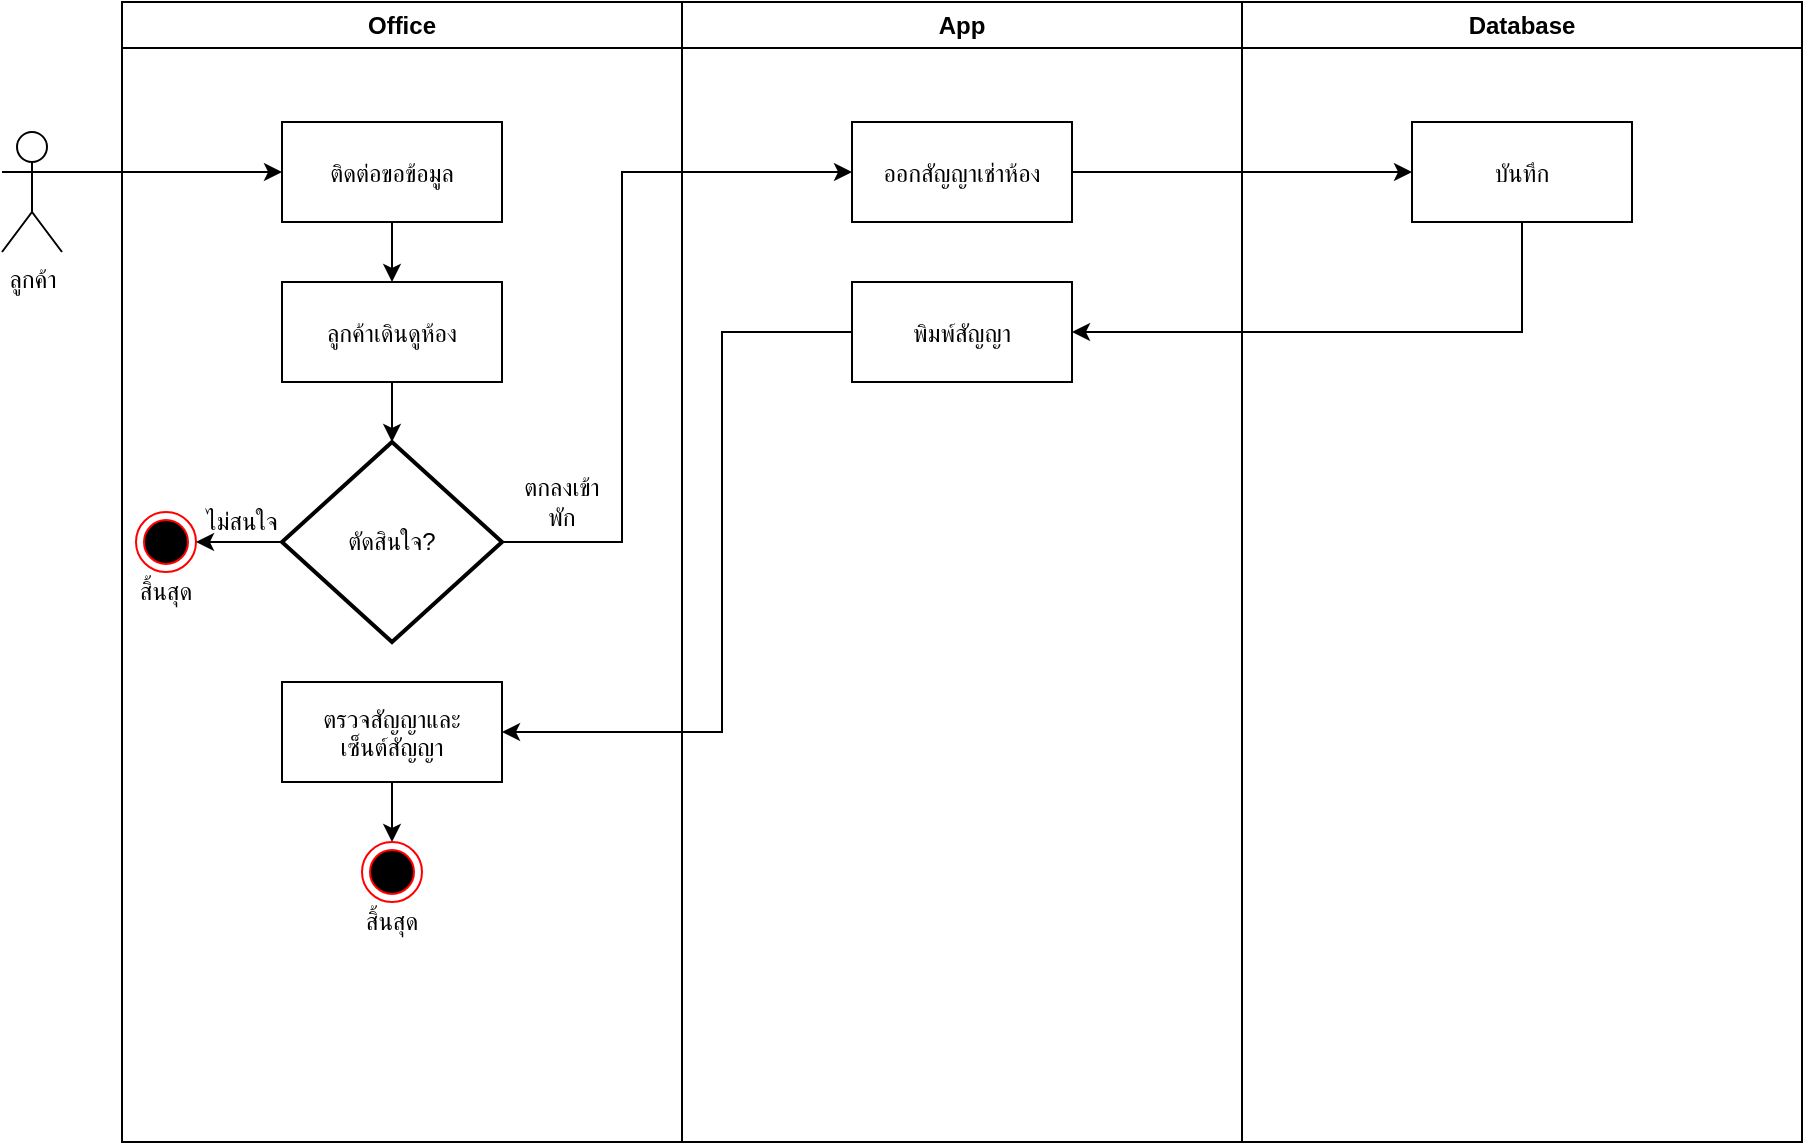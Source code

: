 <mxfile version="13.6.2" type="github">
  <diagram id="OqacN9hPDsrWnDZxKTWF" name="Page-1">
    <mxGraphModel dx="1038" dy="499" grid="1" gridSize="10" guides="1" tooltips="1" connect="1" arrows="1" fold="1" page="1" pageScale="1" pageWidth="850" pageHeight="1100" math="0" shadow="0">
      <root>
        <mxCell id="0" />
        <mxCell id="1" parent="0" />
        <mxCell id="SxcsM_80hhxCfTXgbYMa-65" value="Office" style="swimlane;whiteSpace=wrap;startSize=23;" parent="1" vertex="1">
          <mxGeometry x="80" y="20" width="280" height="570" as="geometry" />
        </mxCell>
        <mxCell id="r6qwCy5xgTZqFK5i09CB-8" style="edgeStyle=orthogonalEdgeStyle;rounded=0;orthogonalLoop=1;jettySize=auto;html=1;exitX=0.5;exitY=1;exitDx=0;exitDy=0;entryX=0.5;entryY=0;entryDx=0;entryDy=0;entryPerimeter=0;" edge="1" parent="SxcsM_80hhxCfTXgbYMa-65" source="SxcsM_80hhxCfTXgbYMa-68" target="r6qwCy5xgTZqFK5i09CB-5">
          <mxGeometry relative="1" as="geometry" />
        </mxCell>
        <mxCell id="SxcsM_80hhxCfTXgbYMa-68" value="ลูกค้าเดินดูห้อง" style="" parent="SxcsM_80hhxCfTXgbYMa-65" vertex="1">
          <mxGeometry x="80" y="140" width="110" height="50" as="geometry" />
        </mxCell>
        <mxCell id="r6qwCy5xgTZqFK5i09CB-7" style="edgeStyle=orthogonalEdgeStyle;rounded=0;orthogonalLoop=1;jettySize=auto;html=1;exitX=0.5;exitY=1;exitDx=0;exitDy=0;entryX=0.5;entryY=0;entryDx=0;entryDy=0;" edge="1" parent="SxcsM_80hhxCfTXgbYMa-65" source="SxcsM_80hhxCfTXgbYMa-103" target="SxcsM_80hhxCfTXgbYMa-68">
          <mxGeometry relative="1" as="geometry" />
        </mxCell>
        <mxCell id="SxcsM_80hhxCfTXgbYMa-103" value="ติดต่อขอข้อมูล" style="" parent="SxcsM_80hhxCfTXgbYMa-65" vertex="1">
          <mxGeometry x="80" y="60" width="110" height="50" as="geometry" />
        </mxCell>
        <mxCell id="SxcsM_80hhxCfTXgbYMa-97" value="" style="ellipse;shape=endState;fillColor=#000000;strokeColor=#ff0000" parent="SxcsM_80hhxCfTXgbYMa-65" vertex="1">
          <mxGeometry x="7" y="255" width="30" height="30" as="geometry" />
        </mxCell>
        <mxCell id="r6qwCy5xgTZqFK5i09CB-13" style="edgeStyle=orthogonalEdgeStyle;rounded=0;orthogonalLoop=1;jettySize=auto;html=1;exitX=0;exitY=0.5;exitDx=0;exitDy=0;exitPerimeter=0;entryX=1;entryY=0.5;entryDx=0;entryDy=0;" edge="1" parent="SxcsM_80hhxCfTXgbYMa-65" source="r6qwCy5xgTZqFK5i09CB-5" target="SxcsM_80hhxCfTXgbYMa-97">
          <mxGeometry relative="1" as="geometry" />
        </mxCell>
        <mxCell id="r6qwCy5xgTZqFK5i09CB-5" value="ตัดสินใจ?" style="strokeWidth=2;html=1;shape=mxgraph.flowchart.decision;whiteSpace=wrap;" vertex="1" parent="SxcsM_80hhxCfTXgbYMa-65">
          <mxGeometry x="80" y="220" width="110" height="100" as="geometry" />
        </mxCell>
        <mxCell id="r6qwCy5xgTZqFK5i09CB-10" value="ไม่สนใจ" style="text;html=1;strokeColor=none;fillColor=none;align=center;verticalAlign=middle;whiteSpace=wrap;rounded=0;" vertex="1" parent="SxcsM_80hhxCfTXgbYMa-65">
          <mxGeometry x="35" y="250" width="50" height="20" as="geometry" />
        </mxCell>
        <mxCell id="r6qwCy5xgTZqFK5i09CB-18" value="ตกลงเข้าพัก" style="text;html=1;strokeColor=none;fillColor=none;align=center;verticalAlign=middle;whiteSpace=wrap;rounded=0;" vertex="1" parent="SxcsM_80hhxCfTXgbYMa-65">
          <mxGeometry x="200" y="240" width="40" height="20" as="geometry" />
        </mxCell>
        <mxCell id="r6qwCy5xgTZqFK5i09CB-25" style="edgeStyle=orthogonalEdgeStyle;rounded=0;orthogonalLoop=1;jettySize=auto;html=1;exitX=0.5;exitY=1;exitDx=0;exitDy=0;entryX=0.5;entryY=0;entryDx=0;entryDy=0;" edge="1" parent="SxcsM_80hhxCfTXgbYMa-65" source="r6qwCy5xgTZqFK5i09CB-21" target="r6qwCy5xgTZqFK5i09CB-24">
          <mxGeometry relative="1" as="geometry" />
        </mxCell>
        <mxCell id="r6qwCy5xgTZqFK5i09CB-21" value="ตรวจสัญญาและ&#xa;เซ็นต์สัญญา" style="" vertex="1" parent="SxcsM_80hhxCfTXgbYMa-65">
          <mxGeometry x="80" y="340" width="110" height="50" as="geometry" />
        </mxCell>
        <mxCell id="r6qwCy5xgTZqFK5i09CB-24" value="" style="ellipse;shape=endState;fillColor=#000000;strokeColor=#ff0000" vertex="1" parent="SxcsM_80hhxCfTXgbYMa-65">
          <mxGeometry x="120" y="420" width="30" height="30" as="geometry" />
        </mxCell>
        <mxCell id="r6qwCy5xgTZqFK5i09CB-26" value="สิ้นสุด" style="text;html=1;strokeColor=none;fillColor=none;align=center;verticalAlign=middle;whiteSpace=wrap;rounded=0;" vertex="1" parent="SxcsM_80hhxCfTXgbYMa-65">
          <mxGeometry x="115" y="450" width="40" height="20" as="geometry" />
        </mxCell>
        <mxCell id="r6qwCy5xgTZqFK5i09CB-27" value="สิ้นสุด" style="text;html=1;strokeColor=none;fillColor=none;align=center;verticalAlign=middle;whiteSpace=wrap;rounded=0;" vertex="1" parent="SxcsM_80hhxCfTXgbYMa-65">
          <mxGeometry x="2" y="285" width="40" height="20" as="geometry" />
        </mxCell>
        <mxCell id="SxcsM_80hhxCfTXgbYMa-74" value="App" style="swimlane;whiteSpace=wrap;startSize=23;" parent="1" vertex="1">
          <mxGeometry x="360" y="20" width="280" height="570" as="geometry" />
        </mxCell>
        <mxCell id="r6qwCy5xgTZqFK5i09CB-12" value="ออกสัญญาเช่าห้อง" style="" vertex="1" parent="SxcsM_80hhxCfTXgbYMa-74">
          <mxGeometry x="85" y="60" width="110" height="50" as="geometry" />
        </mxCell>
        <mxCell id="r6qwCy5xgTZqFK5i09CB-17" value="พิมพ์สัญญา" style="" vertex="1" parent="SxcsM_80hhxCfTXgbYMa-74">
          <mxGeometry x="85" y="140" width="110" height="50" as="geometry" />
        </mxCell>
        <mxCell id="SxcsM_80hhxCfTXgbYMa-93" value="Database" style="swimlane;whiteSpace=wrap" parent="1" vertex="1">
          <mxGeometry x="640" y="20" width="280" height="570" as="geometry" />
        </mxCell>
        <mxCell id="r6qwCy5xgTZqFK5i09CB-15" value="บันทึก" style="" vertex="1" parent="SxcsM_80hhxCfTXgbYMa-93">
          <mxGeometry x="85" y="60" width="110" height="50" as="geometry" />
        </mxCell>
        <mxCell id="SxcsM_80hhxCfTXgbYMa-101" style="edgeStyle=orthogonalEdgeStyle;rounded=0;orthogonalLoop=1;jettySize=auto;html=1;exitX=1;exitY=0.333;exitDx=0;exitDy=0;exitPerimeter=0;entryX=0;entryY=0.5;entryDx=0;entryDy=0;" parent="1" source="SxcsM_80hhxCfTXgbYMa-100" edge="1" target="SxcsM_80hhxCfTXgbYMa-103">
          <mxGeometry relative="1" as="geometry">
            <mxPoint x="140" y="105" as="targetPoint" />
          </mxGeometry>
        </mxCell>
        <mxCell id="SxcsM_80hhxCfTXgbYMa-100" value="ลูกค้า" style="shape=umlActor;verticalLabelPosition=bottom;verticalAlign=top;html=1;outlineConnect=0;" parent="1" vertex="1">
          <mxGeometry x="20" y="85" width="30" height="60" as="geometry" />
        </mxCell>
        <mxCell id="r6qwCy5xgTZqFK5i09CB-14" style="edgeStyle=orthogonalEdgeStyle;rounded=0;orthogonalLoop=1;jettySize=auto;html=1;entryX=0;entryY=0.5;entryDx=0;entryDy=0;" edge="1" parent="1" source="r6qwCy5xgTZqFK5i09CB-5" target="r6qwCy5xgTZqFK5i09CB-12">
          <mxGeometry relative="1" as="geometry">
            <Array as="points">
              <mxPoint x="330" y="290" />
              <mxPoint x="330" y="105" />
            </Array>
          </mxGeometry>
        </mxCell>
        <mxCell id="r6qwCy5xgTZqFK5i09CB-16" style="edgeStyle=orthogonalEdgeStyle;rounded=0;orthogonalLoop=1;jettySize=auto;html=1;entryX=0;entryY=0.5;entryDx=0;entryDy=0;" edge="1" parent="1" source="r6qwCy5xgTZqFK5i09CB-12" target="r6qwCy5xgTZqFK5i09CB-15">
          <mxGeometry relative="1" as="geometry" />
        </mxCell>
        <mxCell id="r6qwCy5xgTZqFK5i09CB-20" style="edgeStyle=orthogonalEdgeStyle;rounded=0;orthogonalLoop=1;jettySize=auto;html=1;exitX=0.5;exitY=1;exitDx=0;exitDy=0;entryX=1;entryY=0.5;entryDx=0;entryDy=0;" edge="1" parent="1" source="r6qwCy5xgTZqFK5i09CB-15" target="r6qwCy5xgTZqFK5i09CB-17">
          <mxGeometry relative="1" as="geometry" />
        </mxCell>
        <mxCell id="r6qwCy5xgTZqFK5i09CB-22" style="edgeStyle=orthogonalEdgeStyle;rounded=0;orthogonalLoop=1;jettySize=auto;html=1;exitX=0;exitY=0.5;exitDx=0;exitDy=0;entryX=1;entryY=0.5;entryDx=0;entryDy=0;" edge="1" parent="1" source="r6qwCy5xgTZqFK5i09CB-17" target="r6qwCy5xgTZqFK5i09CB-21">
          <mxGeometry relative="1" as="geometry">
            <Array as="points">
              <mxPoint x="380" y="185" />
              <mxPoint x="380" y="385" />
            </Array>
          </mxGeometry>
        </mxCell>
      </root>
    </mxGraphModel>
  </diagram>
</mxfile>
